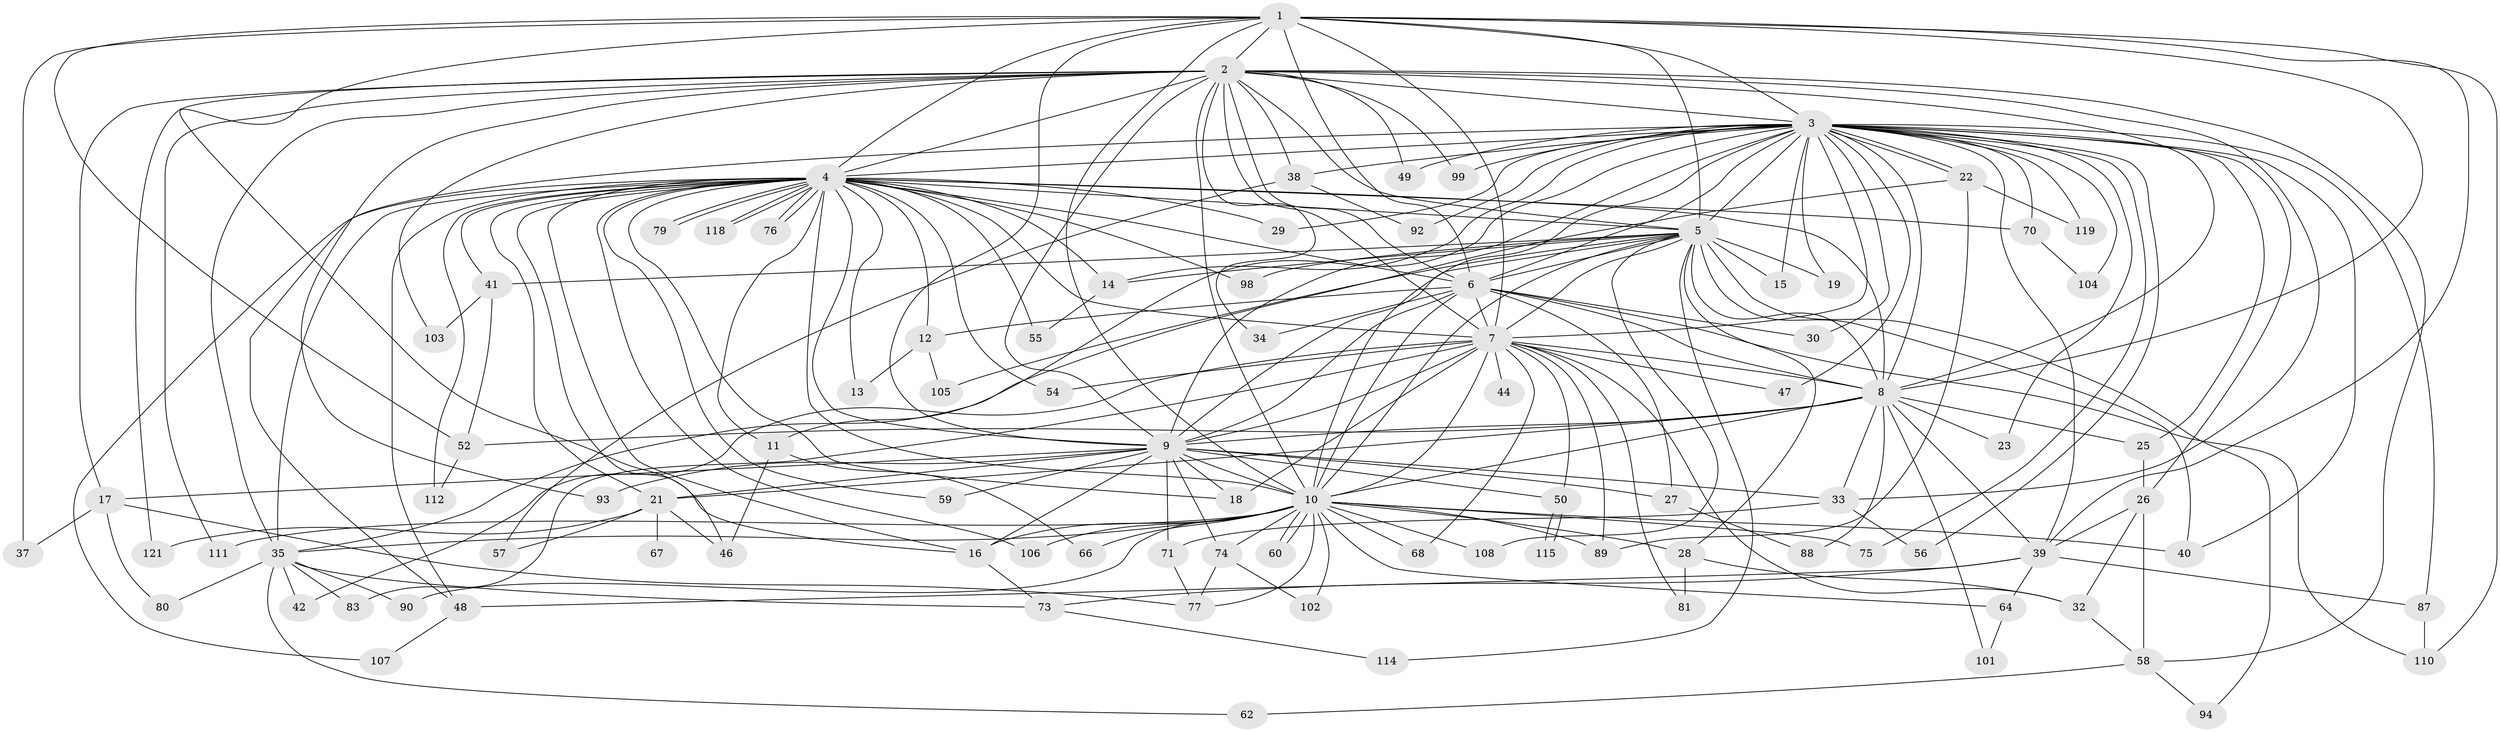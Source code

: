 // Generated by graph-tools (version 1.1) at 2025/51/02/27/25 19:51:46]
// undirected, 93 vertices, 230 edges
graph export_dot {
graph [start="1"]
  node [color=gray90,style=filled];
  1;
  2 [super="+45"];
  3 [super="+43"];
  4 [super="+69"];
  5 [super="+84"];
  6 [super="+109"];
  7 [super="+31"];
  8 [super="+95"];
  9 [super="+63"];
  10 [super="+24"];
  11;
  12;
  13;
  14 [super="+86"];
  15;
  16 [super="+91"];
  17 [super="+20"];
  18 [super="+78"];
  19;
  21 [super="+53"];
  22 [super="+116"];
  23;
  25;
  26 [super="+97"];
  27;
  28;
  29;
  30;
  32 [super="+65"];
  33 [super="+72"];
  34;
  35 [super="+36"];
  37;
  38;
  39 [super="+51"];
  40 [super="+120"];
  41;
  42;
  44;
  46 [super="+61"];
  47;
  48 [super="+85"];
  49;
  50;
  52;
  54;
  55;
  56;
  57;
  58;
  59;
  60;
  62;
  64;
  66;
  67;
  68;
  70;
  71;
  73 [super="+82"];
  74 [super="+117"];
  75;
  76;
  77 [super="+100"];
  79;
  80;
  81;
  83;
  87;
  88;
  89 [super="+96"];
  90;
  92;
  93;
  94;
  98;
  99;
  101;
  102;
  103;
  104;
  105;
  106;
  107;
  108;
  110 [super="+113"];
  111;
  112;
  114;
  115;
  118;
  119;
  121;
  1 -- 2;
  1 -- 3;
  1 -- 4;
  1 -- 5;
  1 -- 6;
  1 -- 7;
  1 -- 8;
  1 -- 9;
  1 -- 10;
  1 -- 37;
  1 -- 52;
  1 -- 110;
  1 -- 16;
  1 -- 39;
  2 -- 3;
  2 -- 4;
  2 -- 5;
  2 -- 6;
  2 -- 7 [weight=2];
  2 -- 8;
  2 -- 9;
  2 -- 10;
  2 -- 17 [weight=2];
  2 -- 33;
  2 -- 34;
  2 -- 35;
  2 -- 38;
  2 -- 49;
  2 -- 58;
  2 -- 93;
  2 -- 99;
  2 -- 103;
  2 -- 111;
  2 -- 121;
  3 -- 4;
  3 -- 5 [weight=2];
  3 -- 6;
  3 -- 7;
  3 -- 8;
  3 -- 9;
  3 -- 10;
  3 -- 11;
  3 -- 14;
  3 -- 15;
  3 -- 19;
  3 -- 22;
  3 -- 22;
  3 -- 23;
  3 -- 25;
  3 -- 26;
  3 -- 29;
  3 -- 30;
  3 -- 38;
  3 -- 40;
  3 -- 47;
  3 -- 48;
  3 -- 49;
  3 -- 56;
  3 -- 70;
  3 -- 75;
  3 -- 87;
  3 -- 92;
  3 -- 99;
  3 -- 119;
  3 -- 104;
  3 -- 39;
  4 -- 5 [weight=2];
  4 -- 6;
  4 -- 7;
  4 -- 8;
  4 -- 9;
  4 -- 10;
  4 -- 11;
  4 -- 12;
  4 -- 13;
  4 -- 16;
  4 -- 18;
  4 -- 21;
  4 -- 29;
  4 -- 41;
  4 -- 54;
  4 -- 55;
  4 -- 59;
  4 -- 70;
  4 -- 76;
  4 -- 76;
  4 -- 79;
  4 -- 79;
  4 -- 98;
  4 -- 106;
  4 -- 107;
  4 -- 112;
  4 -- 118;
  4 -- 118;
  4 -- 35;
  4 -- 48;
  4 -- 46;
  4 -- 14;
  5 -- 6;
  5 -- 7;
  5 -- 8;
  5 -- 9;
  5 -- 10;
  5 -- 14;
  5 -- 15;
  5 -- 19;
  5 -- 28;
  5 -- 41;
  5 -- 94;
  5 -- 98;
  5 -- 114;
  5 -- 105;
  5 -- 108;
  5 -- 40;
  6 -- 7 [weight=2];
  6 -- 8;
  6 -- 9;
  6 -- 10;
  6 -- 12;
  6 -- 27;
  6 -- 30;
  6 -- 34;
  6 -- 110;
  7 -- 8;
  7 -- 9;
  7 -- 10 [weight=2];
  7 -- 32;
  7 -- 42;
  7 -- 44 [weight=2];
  7 -- 47;
  7 -- 50;
  7 -- 54;
  7 -- 68;
  7 -- 83;
  7 -- 81;
  7 -- 89;
  7 -- 18;
  8 -- 9 [weight=2];
  8 -- 10;
  8 -- 21;
  8 -- 23;
  8 -- 25;
  8 -- 33;
  8 -- 39;
  8 -- 88;
  8 -- 52;
  8 -- 101;
  9 -- 10;
  9 -- 16;
  9 -- 17;
  9 -- 18;
  9 -- 27;
  9 -- 50;
  9 -- 59;
  9 -- 71;
  9 -- 74;
  9 -- 93;
  9 -- 21;
  9 -- 33;
  10 -- 28;
  10 -- 35;
  10 -- 40;
  10 -- 60;
  10 -- 60;
  10 -- 64;
  10 -- 66;
  10 -- 68;
  10 -- 74;
  10 -- 75;
  10 -- 77;
  10 -- 90;
  10 -- 102;
  10 -- 106;
  10 -- 108;
  10 -- 111;
  10 -- 16;
  10 -- 89;
  11 -- 46;
  11 -- 66;
  12 -- 13;
  12 -- 105;
  14 -- 55;
  16 -- 73;
  17 -- 77;
  17 -- 80;
  17 -- 37;
  21 -- 46;
  21 -- 57;
  21 -- 67 [weight=2];
  21 -- 121;
  22 -- 119;
  22 -- 35;
  22 -- 89;
  25 -- 26;
  26 -- 39;
  26 -- 32;
  26 -- 58;
  27 -- 88;
  28 -- 32;
  28 -- 81;
  32 -- 58;
  33 -- 56;
  33 -- 71;
  35 -- 42;
  35 -- 73;
  35 -- 80;
  35 -- 83;
  35 -- 90;
  35 -- 62;
  38 -- 57;
  38 -- 92;
  39 -- 48;
  39 -- 64;
  39 -- 87;
  39 -- 73;
  41 -- 52;
  41 -- 103;
  48 -- 107;
  50 -- 115;
  50 -- 115;
  52 -- 112;
  58 -- 62;
  58 -- 94;
  64 -- 101;
  70 -- 104;
  71 -- 77;
  73 -- 114;
  74 -- 102;
  74 -- 77;
  87 -- 110;
}
